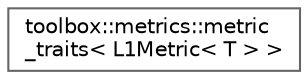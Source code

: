 digraph "Graphical Class Hierarchy"
{
 // LATEX_PDF_SIZE
  bgcolor="transparent";
  edge [fontname=Helvetica,fontsize=10,labelfontname=Helvetica,labelfontsize=10];
  node [fontname=Helvetica,fontsize=10,shape=box,height=0.2,width=0.4];
  rankdir="LR";
  Node0 [id="Node000000",label="toolbox::metrics::metric\l_traits\< L1Metric\< T \> \>",height=0.2,width=0.4,color="grey40", fillcolor="white", style="filled",URL="$structtoolbox_1_1metrics_1_1metric__traits_3_01_l1_metric_3_01_t_01_4_01_4.html",tooltip=" "];
}
